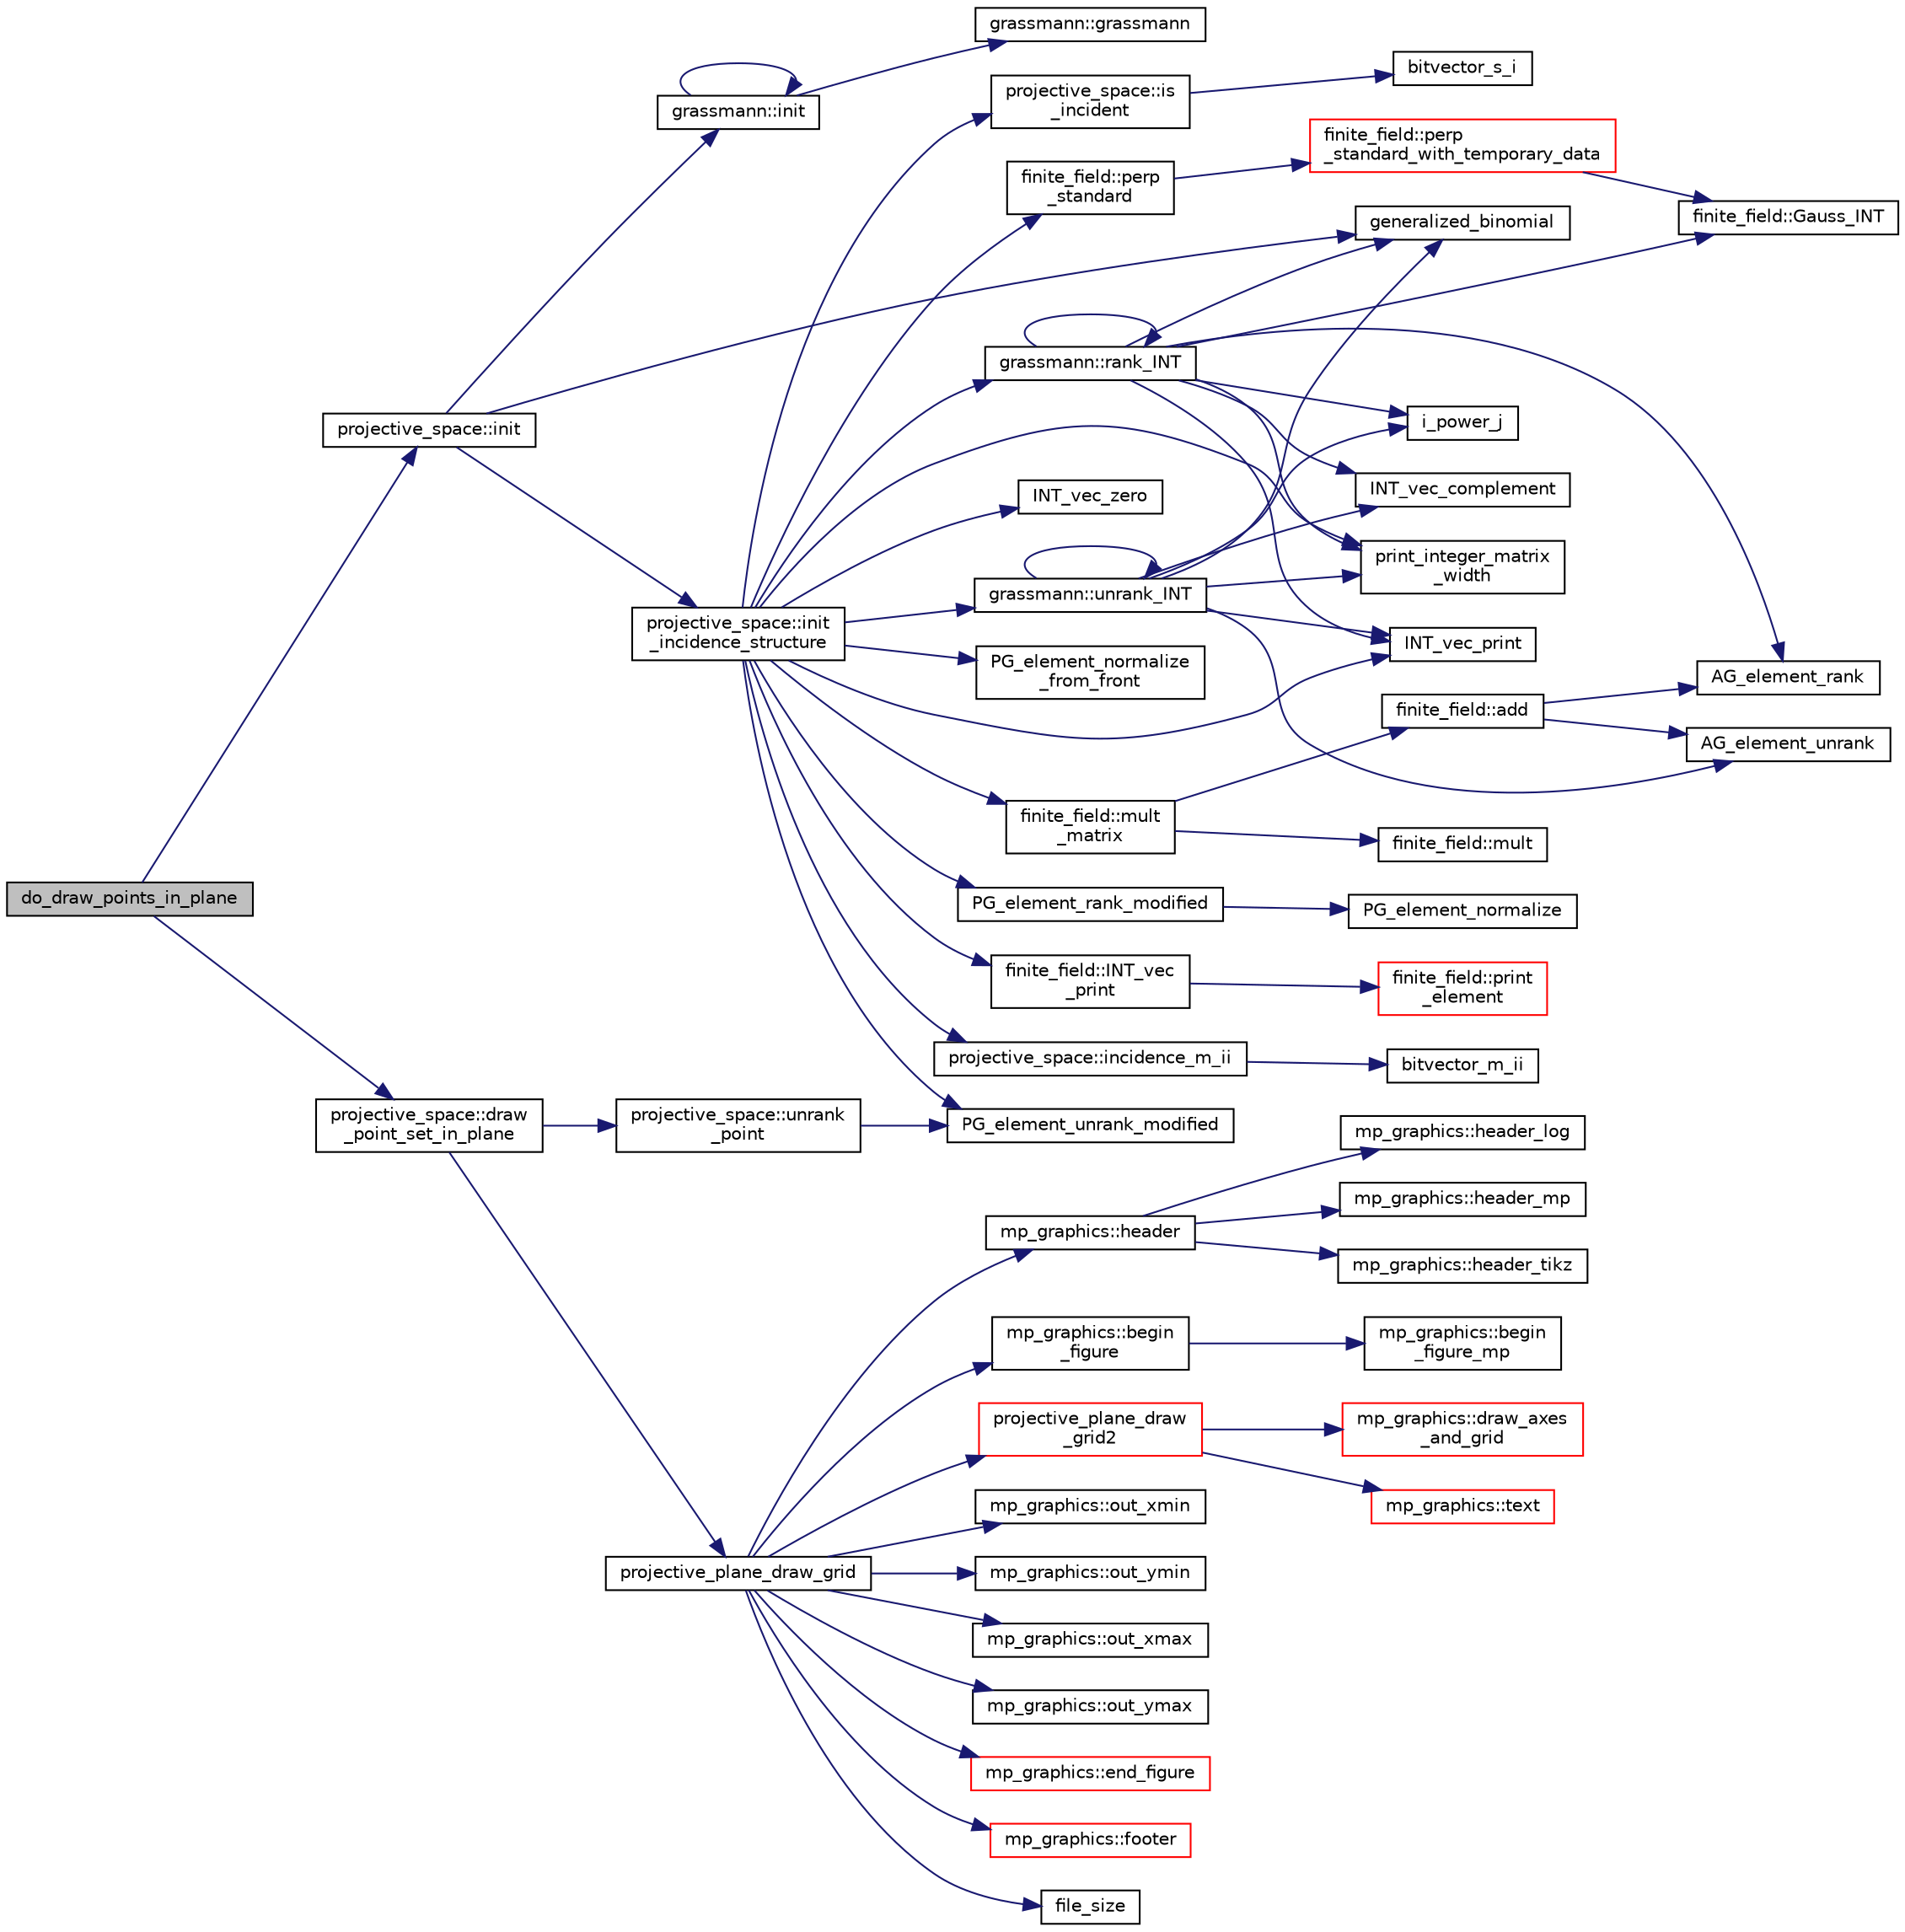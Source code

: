 digraph "do_draw_points_in_plane"
{
  edge [fontname="Helvetica",fontsize="10",labelfontname="Helvetica",labelfontsize="10"];
  node [fontname="Helvetica",fontsize="10",shape=record];
  rankdir="LR";
  Node4055 [label="do_draw_points_in_plane",height=0.2,width=0.4,color="black", fillcolor="grey75", style="filled", fontcolor="black"];
  Node4055 -> Node4056 [color="midnightblue",fontsize="10",style="solid",fontname="Helvetica"];
  Node4056 [label="projective_space::init",height=0.2,width=0.4,color="black", fillcolor="white", style="filled",URL="$d2/d17/classprojective__space.html#a8a1efa40df92744519365f82e4740dab"];
  Node4056 -> Node4057 [color="midnightblue",fontsize="10",style="solid",fontname="Helvetica"];
  Node4057 [label="grassmann::init",height=0.2,width=0.4,color="black", fillcolor="white", style="filled",URL="$df/d02/classgrassmann.html#a2e8cf7b9f203254493d7c2607c17d498"];
  Node4057 -> Node4058 [color="midnightblue",fontsize="10",style="solid",fontname="Helvetica"];
  Node4058 [label="grassmann::grassmann",height=0.2,width=0.4,color="black", fillcolor="white", style="filled",URL="$df/d02/classgrassmann.html#a252a85d3b74eb4fbd5771f4152a5f272"];
  Node4057 -> Node4057 [color="midnightblue",fontsize="10",style="solid",fontname="Helvetica"];
  Node4056 -> Node4059 [color="midnightblue",fontsize="10",style="solid",fontname="Helvetica"];
  Node4059 [label="generalized_binomial",height=0.2,width=0.4,color="black", fillcolor="white", style="filled",URL="$d2/d7c/combinatorics_8_c.html#a24762dc22e45175d18ec1ec1d2556ae8"];
  Node4056 -> Node4060 [color="midnightblue",fontsize="10",style="solid",fontname="Helvetica"];
  Node4060 [label="projective_space::init\l_incidence_structure",height=0.2,width=0.4,color="black", fillcolor="white", style="filled",URL="$d2/d17/classprojective__space.html#a1e59490325e045cc52674a3706780aed"];
  Node4060 -> Node4061 [color="midnightblue",fontsize="10",style="solid",fontname="Helvetica"];
  Node4061 [label="INT_vec_zero",height=0.2,width=0.4,color="black", fillcolor="white", style="filled",URL="$df/dbf/sajeeb_8_c.html#aa8c9c7977203577026080f546fe4980f"];
  Node4060 -> Node4062 [color="midnightblue",fontsize="10",style="solid",fontname="Helvetica"];
  Node4062 [label="PG_element_unrank_modified",height=0.2,width=0.4,color="black", fillcolor="white", style="filled",URL="$d4/d67/geometry_8h.html#a83ae9b605d496f6a90345303f6efae64"];
  Node4060 -> Node4063 [color="midnightblue",fontsize="10",style="solid",fontname="Helvetica"];
  Node4063 [label="INT_vec_print",height=0.2,width=0.4,color="black", fillcolor="white", style="filled",URL="$df/dbf/sajeeb_8_c.html#a79a5901af0b47dd0d694109543c027fe"];
  Node4060 -> Node4064 [color="midnightblue",fontsize="10",style="solid",fontname="Helvetica"];
  Node4064 [label="finite_field::INT_vec\l_print",height=0.2,width=0.4,color="black", fillcolor="white", style="filled",URL="$df/d5a/classfinite__field.html#a9c33a61dedc197e37b014b6f8dc07f06"];
  Node4064 -> Node4065 [color="midnightblue",fontsize="10",style="solid",fontname="Helvetica"];
  Node4065 [label="finite_field::print\l_element",height=0.2,width=0.4,color="red", fillcolor="white", style="filled",URL="$df/d5a/classfinite__field.html#ab7d1f59c043d7696b8b47c92d0fedad5"];
  Node4060 -> Node4068 [color="midnightblue",fontsize="10",style="solid",fontname="Helvetica"];
  Node4068 [label="PG_element_normalize\l_from_front",height=0.2,width=0.4,color="black", fillcolor="white", style="filled",URL="$d4/d67/geometry_8h.html#af675caf5f9975573455c8d93cb56bf95"];
  Node4060 -> Node4069 [color="midnightblue",fontsize="10",style="solid",fontname="Helvetica"];
  Node4069 [label="grassmann::unrank_INT",height=0.2,width=0.4,color="black", fillcolor="white", style="filled",URL="$df/d02/classgrassmann.html#a32079405b95a6da2ba1420567d762d64"];
  Node4069 -> Node4059 [color="midnightblue",fontsize="10",style="solid",fontname="Helvetica"];
  Node4069 -> Node4070 [color="midnightblue",fontsize="10",style="solid",fontname="Helvetica"];
  Node4070 [label="i_power_j",height=0.2,width=0.4,color="black", fillcolor="white", style="filled",URL="$de/dc5/algebra__and__number__theory_8h.html#a39b321523e8957d701618bb5cac542b5"];
  Node4069 -> Node4071 [color="midnightblue",fontsize="10",style="solid",fontname="Helvetica"];
  Node4071 [label="AG_element_unrank",height=0.2,width=0.4,color="black", fillcolor="white", style="filled",URL="$d4/d67/geometry_8h.html#a4a33b86c87b2879b97cfa1327abe2885"];
  Node4069 -> Node4063 [color="midnightblue",fontsize="10",style="solid",fontname="Helvetica"];
  Node4069 -> Node4069 [color="midnightblue",fontsize="10",style="solid",fontname="Helvetica"];
  Node4069 -> Node4072 [color="midnightblue",fontsize="10",style="solid",fontname="Helvetica"];
  Node4072 [label="INT_vec_complement",height=0.2,width=0.4,color="black", fillcolor="white", style="filled",URL="$d5/db4/io__and__os_8h.html#a2a0a724647575fcd3090c763985eb81a"];
  Node4069 -> Node4073 [color="midnightblue",fontsize="10",style="solid",fontname="Helvetica"];
  Node4073 [label="print_integer_matrix\l_width",height=0.2,width=0.4,color="black", fillcolor="white", style="filled",URL="$d5/db4/io__and__os_8h.html#aa78f3e73fc2179251bd15adbcc31573f"];
  Node4060 -> Node4073 [color="midnightblue",fontsize="10",style="solid",fontname="Helvetica"];
  Node4060 -> Node4074 [color="midnightblue",fontsize="10",style="solid",fontname="Helvetica"];
  Node4074 [label="grassmann::rank_INT",height=0.2,width=0.4,color="black", fillcolor="white", style="filled",URL="$df/d02/classgrassmann.html#a1fa95ce7ecebd48b04c7a0dc75491184"];
  Node4074 -> Node4073 [color="midnightblue",fontsize="10",style="solid",fontname="Helvetica"];
  Node4074 -> Node4075 [color="midnightblue",fontsize="10",style="solid",fontname="Helvetica"];
  Node4075 [label="finite_field::Gauss_INT",height=0.2,width=0.4,color="black", fillcolor="white", style="filled",URL="$df/d5a/classfinite__field.html#adb676d2e80341b53751326e3a58beb11"];
  Node4074 -> Node4063 [color="midnightblue",fontsize="10",style="solid",fontname="Helvetica"];
  Node4074 -> Node4072 [color="midnightblue",fontsize="10",style="solid",fontname="Helvetica"];
  Node4074 -> Node4070 [color="midnightblue",fontsize="10",style="solid",fontname="Helvetica"];
  Node4074 -> Node4059 [color="midnightblue",fontsize="10",style="solid",fontname="Helvetica"];
  Node4074 -> Node4074 [color="midnightblue",fontsize="10",style="solid",fontname="Helvetica"];
  Node4074 -> Node4076 [color="midnightblue",fontsize="10",style="solid",fontname="Helvetica"];
  Node4076 [label="AG_element_rank",height=0.2,width=0.4,color="black", fillcolor="white", style="filled",URL="$d4/d67/geometry_8h.html#ab2ac908d07dd8038fd996e26bdc75c17"];
  Node4060 -> Node4077 [color="midnightblue",fontsize="10",style="solid",fontname="Helvetica"];
  Node4077 [label="finite_field::mult\l_matrix",height=0.2,width=0.4,color="black", fillcolor="white", style="filled",URL="$df/d5a/classfinite__field.html#a48517f15dfd7b21c37e0975855f1ada2"];
  Node4077 -> Node4078 [color="midnightblue",fontsize="10",style="solid",fontname="Helvetica"];
  Node4078 [label="finite_field::add",height=0.2,width=0.4,color="black", fillcolor="white", style="filled",URL="$df/d5a/classfinite__field.html#a8f12328a27500f3c7be0c849ebbc9d14"];
  Node4078 -> Node4071 [color="midnightblue",fontsize="10",style="solid",fontname="Helvetica"];
  Node4078 -> Node4076 [color="midnightblue",fontsize="10",style="solid",fontname="Helvetica"];
  Node4077 -> Node4079 [color="midnightblue",fontsize="10",style="solid",fontname="Helvetica"];
  Node4079 [label="finite_field::mult",height=0.2,width=0.4,color="black", fillcolor="white", style="filled",URL="$df/d5a/classfinite__field.html#a24fb5917aa6d4d656fd855b7f44a13b0"];
  Node4060 -> Node4080 [color="midnightblue",fontsize="10",style="solid",fontname="Helvetica"];
  Node4080 [label="PG_element_rank_modified",height=0.2,width=0.4,color="black", fillcolor="white", style="filled",URL="$d4/d67/geometry_8h.html#a9cd1a8bf5b88a038e33862f6c2c3dd36"];
  Node4080 -> Node4081 [color="midnightblue",fontsize="10",style="solid",fontname="Helvetica"];
  Node4081 [label="PG_element_normalize",height=0.2,width=0.4,color="black", fillcolor="white", style="filled",URL="$df/de4/projective_8_c.html#a5a4c3c1158bad6bab0d786c616bd0996"];
  Node4060 -> Node4082 [color="midnightblue",fontsize="10",style="solid",fontname="Helvetica"];
  Node4082 [label="projective_space::incidence_m_ii",height=0.2,width=0.4,color="black", fillcolor="white", style="filled",URL="$d2/d17/classprojective__space.html#adafef534cb822f51289101e7d465ede2"];
  Node4082 -> Node4083 [color="midnightblue",fontsize="10",style="solid",fontname="Helvetica"];
  Node4083 [label="bitvector_m_ii",height=0.2,width=0.4,color="black", fillcolor="white", style="filled",URL="$df/dbf/sajeeb_8_c.html#a31da55e2b26316d582cd322dc670b67b"];
  Node4060 -> Node4084 [color="midnightblue",fontsize="10",style="solid",fontname="Helvetica"];
  Node4084 [label="finite_field::perp\l_standard",height=0.2,width=0.4,color="black", fillcolor="white", style="filled",URL="$df/d5a/classfinite__field.html#a2f5bc92908aea624a8d9179d2a9ba057"];
  Node4084 -> Node4085 [color="midnightblue",fontsize="10",style="solid",fontname="Helvetica"];
  Node4085 [label="finite_field::perp\l_standard_with_temporary_data",height=0.2,width=0.4,color="red", fillcolor="white", style="filled",URL="$df/d5a/classfinite__field.html#aae3cca9b5f19ae969a9c5349d14f41c0"];
  Node4085 -> Node4075 [color="midnightblue",fontsize="10",style="solid",fontname="Helvetica"];
  Node4060 -> Node4089 [color="midnightblue",fontsize="10",style="solid",fontname="Helvetica"];
  Node4089 [label="projective_space::is\l_incident",height=0.2,width=0.4,color="black", fillcolor="white", style="filled",URL="$d2/d17/classprojective__space.html#a225780a9f3d266bc425b3be0cf5bc0ff"];
  Node4089 -> Node4090 [color="midnightblue",fontsize="10",style="solid",fontname="Helvetica"];
  Node4090 [label="bitvector_s_i",height=0.2,width=0.4,color="black", fillcolor="white", style="filled",URL="$df/dbf/sajeeb_8_c.html#ac0135a3681a44df3fe7af1545676fbe2"];
  Node4055 -> Node4091 [color="midnightblue",fontsize="10",style="solid",fontname="Helvetica"];
  Node4091 [label="projective_space::draw\l_point_set_in_plane",height=0.2,width=0.4,color="black", fillcolor="white", style="filled",URL="$d2/d17/classprojective__space.html#af7dec07dbcf71124f145629e719454f0"];
  Node4091 -> Node4092 [color="midnightblue",fontsize="10",style="solid",fontname="Helvetica"];
  Node4092 [label="projective_space::unrank\l_point",height=0.2,width=0.4,color="black", fillcolor="white", style="filled",URL="$d2/d17/classprojective__space.html#a3cb7917af4c5f1590b660d4bf907e0fa"];
  Node4092 -> Node4062 [color="midnightblue",fontsize="10",style="solid",fontname="Helvetica"];
  Node4091 -> Node4093 [color="midnightblue",fontsize="10",style="solid",fontname="Helvetica"];
  Node4093 [label="projective_plane_draw_grid",height=0.2,width=0.4,color="black", fillcolor="white", style="filled",URL="$d7/d04/graphics_8h.html#a40dac96f82a9acafbf7d017f601b9880"];
  Node4093 -> Node4094 [color="midnightblue",fontsize="10",style="solid",fontname="Helvetica"];
  Node4094 [label="mp_graphics::out_xmin",height=0.2,width=0.4,color="black", fillcolor="white", style="filled",URL="$da/d2c/classmp__graphics.html#a565bfb3987a4e246e3fd61d15c714ee7"];
  Node4093 -> Node4095 [color="midnightblue",fontsize="10",style="solid",fontname="Helvetica"];
  Node4095 [label="mp_graphics::out_ymin",height=0.2,width=0.4,color="black", fillcolor="white", style="filled",URL="$da/d2c/classmp__graphics.html#a01d97c3ec8360a3c2244aa895e2b9c9e"];
  Node4093 -> Node4096 [color="midnightblue",fontsize="10",style="solid",fontname="Helvetica"];
  Node4096 [label="mp_graphics::out_xmax",height=0.2,width=0.4,color="black", fillcolor="white", style="filled",URL="$da/d2c/classmp__graphics.html#af0f66267f65077db72afeb0ce0b8df31"];
  Node4093 -> Node4097 [color="midnightblue",fontsize="10",style="solid",fontname="Helvetica"];
  Node4097 [label="mp_graphics::out_ymax",height=0.2,width=0.4,color="black", fillcolor="white", style="filled",URL="$da/d2c/classmp__graphics.html#a16d4b00f27d431c20c08840b6043cc7f"];
  Node4093 -> Node4098 [color="midnightblue",fontsize="10",style="solid",fontname="Helvetica"];
  Node4098 [label="mp_graphics::header",height=0.2,width=0.4,color="black", fillcolor="white", style="filled",URL="$da/d2c/classmp__graphics.html#ad500b1cac8c75bf8a2f2ac78938c4e30"];
  Node4098 -> Node4099 [color="midnightblue",fontsize="10",style="solid",fontname="Helvetica"];
  Node4099 [label="mp_graphics::header_log",height=0.2,width=0.4,color="black", fillcolor="white", style="filled",URL="$da/d2c/classmp__graphics.html#a001ad397d28bb3032a3201aac0896ce8"];
  Node4098 -> Node4100 [color="midnightblue",fontsize="10",style="solid",fontname="Helvetica"];
  Node4100 [label="mp_graphics::header_mp",height=0.2,width=0.4,color="black", fillcolor="white", style="filled",URL="$da/d2c/classmp__graphics.html#ad08252e9be57fd9d484a80a1c3602969"];
  Node4098 -> Node4101 [color="midnightblue",fontsize="10",style="solid",fontname="Helvetica"];
  Node4101 [label="mp_graphics::header_tikz",height=0.2,width=0.4,color="black", fillcolor="white", style="filled",URL="$da/d2c/classmp__graphics.html#a89a5fbf0e495443260399c1b6b3bb320"];
  Node4093 -> Node4102 [color="midnightblue",fontsize="10",style="solid",fontname="Helvetica"];
  Node4102 [label="mp_graphics::begin\l_figure",height=0.2,width=0.4,color="black", fillcolor="white", style="filled",URL="$da/d2c/classmp__graphics.html#a5755257d778fb161984a756d0ad9c600"];
  Node4102 -> Node4103 [color="midnightblue",fontsize="10",style="solid",fontname="Helvetica"];
  Node4103 [label="mp_graphics::begin\l_figure_mp",height=0.2,width=0.4,color="black", fillcolor="white", style="filled",URL="$da/d2c/classmp__graphics.html#aab98691d8a4a65a5ac8ed06e8f71c640"];
  Node4093 -> Node4104 [color="midnightblue",fontsize="10",style="solid",fontname="Helvetica"];
  Node4104 [label="projective_plane_draw\l_grid2",height=0.2,width=0.4,color="red", fillcolor="white", style="filled",URL="$de/dea/plot_8_c.html#ab39804332acaaaaa6c7f3fd56ac914b3"];
  Node4104 -> Node4105 [color="midnightblue",fontsize="10",style="solid",fontname="Helvetica"];
  Node4105 [label="mp_graphics::draw_axes\l_and_grid",height=0.2,width=0.4,color="red", fillcolor="white", style="filled",URL="$da/d2c/classmp__graphics.html#a50758b934912d486ff6e5fcbef74a1d0"];
  Node4104 -> Node4132 [color="midnightblue",fontsize="10",style="solid",fontname="Helvetica"];
  Node4132 [label="mp_graphics::text",height=0.2,width=0.4,color="red", fillcolor="white", style="filled",URL="$da/d2c/classmp__graphics.html#ae92ece77cf1942bfee760d6cf854b74b"];
  Node4093 -> Node4147 [color="midnightblue",fontsize="10",style="solid",fontname="Helvetica"];
  Node4147 [label="mp_graphics::end_figure",height=0.2,width=0.4,color="red", fillcolor="white", style="filled",URL="$da/d2c/classmp__graphics.html#af7e758a9c83d809d033e1d18752d2925"];
  Node4093 -> Node4149 [color="midnightblue",fontsize="10",style="solid",fontname="Helvetica"];
  Node4149 [label="mp_graphics::footer",height=0.2,width=0.4,color="red", fillcolor="white", style="filled",URL="$da/d2c/classmp__graphics.html#a20ae36e3dae7401578c7623f73419fe8"];
  Node4093 -> Node4153 [color="midnightblue",fontsize="10",style="solid",fontname="Helvetica"];
  Node4153 [label="file_size",height=0.2,width=0.4,color="black", fillcolor="white", style="filled",URL="$df/dbf/sajeeb_8_c.html#a5c37cf5785204b6e9adf647dc14d0e50"];
}
